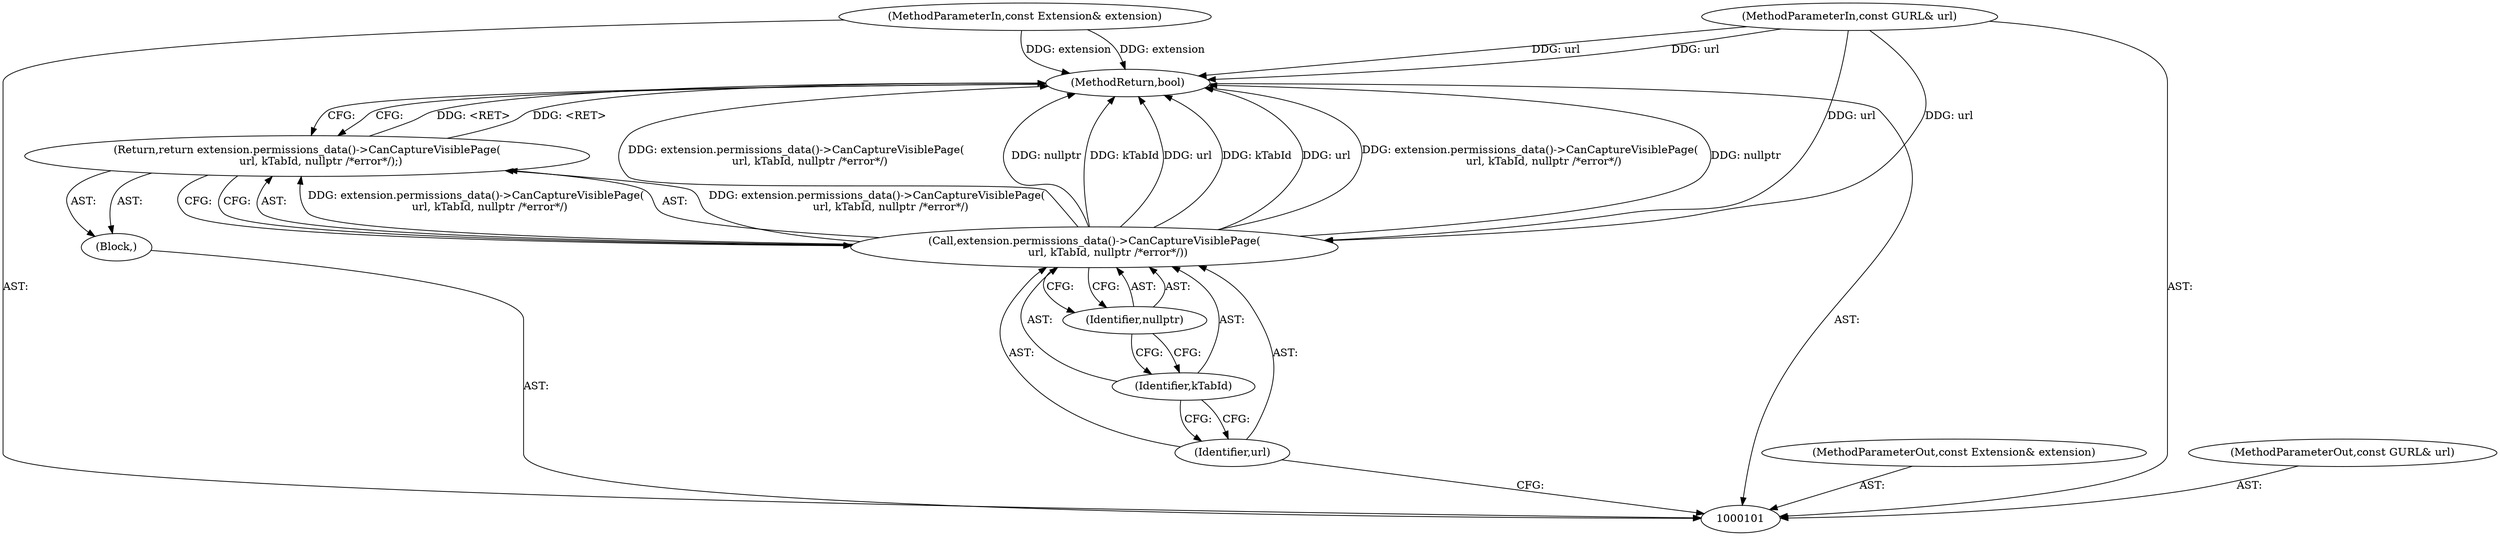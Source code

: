 digraph "1_Chrome_0660e08731fd42076d7242068e9eaed1482b14d5_2" {
"1000102" [label="(MethodParameterIn,const Extension& extension)"];
"1000123" [label="(MethodParameterOut,const Extension& extension)"];
"1000110" [label="(MethodReturn,bool)"];
"1000103" [label="(MethodParameterIn,const GURL& url)"];
"1000124" [label="(MethodParameterOut,const GURL& url)"];
"1000104" [label="(Block,)"];
"1000106" [label="(Call,extension.permissions_data()->CanCaptureVisiblePage(\n        url, kTabId, nullptr /*error*/))"];
"1000105" [label="(Return,return extension.permissions_data()->CanCaptureVisiblePage(\n        url, kTabId, nullptr /*error*/);)"];
"1000108" [label="(Identifier,kTabId)"];
"1000109" [label="(Identifier,nullptr)"];
"1000107" [label="(Identifier,url)"];
"1000102" -> "1000101"  [label="AST: "];
"1000102" -> "1000110"  [label="DDG: extension"];
"1000123" -> "1000101"  [label="AST: "];
"1000110" -> "1000101"  [label="AST: "];
"1000110" -> "1000105"  [label="CFG: "];
"1000106" -> "1000110"  [label="DDG: kTabId"];
"1000106" -> "1000110"  [label="DDG: url"];
"1000106" -> "1000110"  [label="DDG: extension.permissions_data()->CanCaptureVisiblePage(\n        url, kTabId, nullptr /*error*/)"];
"1000106" -> "1000110"  [label="DDG: nullptr"];
"1000103" -> "1000110"  [label="DDG: url"];
"1000102" -> "1000110"  [label="DDG: extension"];
"1000105" -> "1000110"  [label="DDG: <RET>"];
"1000103" -> "1000101"  [label="AST: "];
"1000103" -> "1000110"  [label="DDG: url"];
"1000103" -> "1000106"  [label="DDG: url"];
"1000124" -> "1000101"  [label="AST: "];
"1000104" -> "1000101"  [label="AST: "];
"1000105" -> "1000104"  [label="AST: "];
"1000106" -> "1000105"  [label="AST: "];
"1000106" -> "1000109"  [label="CFG: "];
"1000107" -> "1000106"  [label="AST: "];
"1000108" -> "1000106"  [label="AST: "];
"1000109" -> "1000106"  [label="AST: "];
"1000105" -> "1000106"  [label="CFG: "];
"1000106" -> "1000110"  [label="DDG: kTabId"];
"1000106" -> "1000110"  [label="DDG: url"];
"1000106" -> "1000110"  [label="DDG: extension.permissions_data()->CanCaptureVisiblePage(\n        url, kTabId, nullptr /*error*/)"];
"1000106" -> "1000110"  [label="DDG: nullptr"];
"1000106" -> "1000105"  [label="DDG: extension.permissions_data()->CanCaptureVisiblePage(\n        url, kTabId, nullptr /*error*/)"];
"1000103" -> "1000106"  [label="DDG: url"];
"1000105" -> "1000104"  [label="AST: "];
"1000105" -> "1000106"  [label="CFG: "];
"1000106" -> "1000105"  [label="AST: "];
"1000110" -> "1000105"  [label="CFG: "];
"1000105" -> "1000110"  [label="DDG: <RET>"];
"1000106" -> "1000105"  [label="DDG: extension.permissions_data()->CanCaptureVisiblePage(\n        url, kTabId, nullptr /*error*/)"];
"1000108" -> "1000106"  [label="AST: "];
"1000108" -> "1000107"  [label="CFG: "];
"1000109" -> "1000108"  [label="CFG: "];
"1000109" -> "1000106"  [label="AST: "];
"1000109" -> "1000108"  [label="CFG: "];
"1000106" -> "1000109"  [label="CFG: "];
"1000107" -> "1000106"  [label="AST: "];
"1000107" -> "1000101"  [label="CFG: "];
"1000108" -> "1000107"  [label="CFG: "];
}
